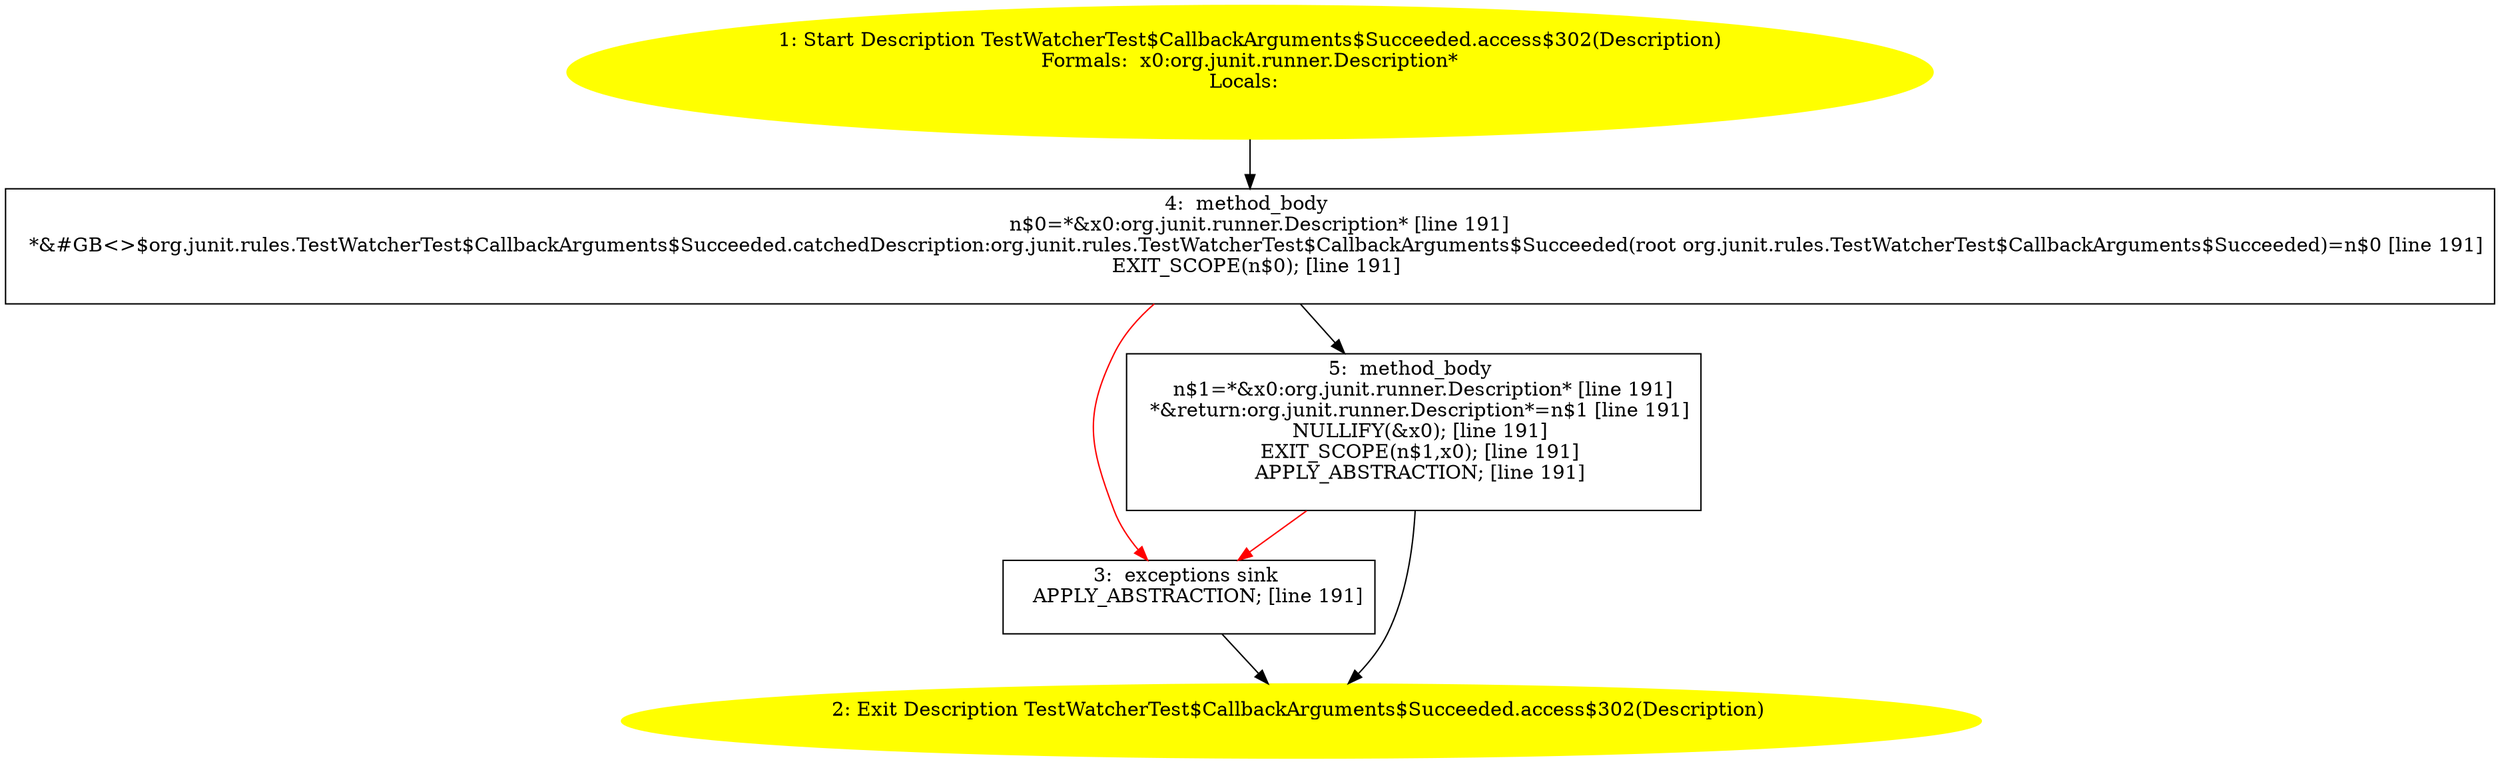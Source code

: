 /* @generated */
digraph cfg {
"org.junit.rules.TestWatcherTest$CallbackArguments$Succeeded.access$302(org.junit.runner.Description).bac4298dfa9bdac238721c461c135daf_1" [label="1: Start Description TestWatcherTest$CallbackArguments$Succeeded.access$302(Description)\nFormals:  x0:org.junit.runner.Description*\nLocals:  \n  " color=yellow style=filled]
	

	 "org.junit.rules.TestWatcherTest$CallbackArguments$Succeeded.access$302(org.junit.runner.Description).bac4298dfa9bdac238721c461c135daf_1" -> "org.junit.rules.TestWatcherTest$CallbackArguments$Succeeded.access$302(org.junit.runner.Description).bac4298dfa9bdac238721c461c135daf_4" ;
"org.junit.rules.TestWatcherTest$CallbackArguments$Succeeded.access$302(org.junit.runner.Description).bac4298dfa9bdac238721c461c135daf_2" [label="2: Exit Description TestWatcherTest$CallbackArguments$Succeeded.access$302(Description) \n  " color=yellow style=filled]
	

"org.junit.rules.TestWatcherTest$CallbackArguments$Succeeded.access$302(org.junit.runner.Description).bac4298dfa9bdac238721c461c135daf_3" [label="3:  exceptions sink \n   APPLY_ABSTRACTION; [line 191]\n " shape="box"]
	

	 "org.junit.rules.TestWatcherTest$CallbackArguments$Succeeded.access$302(org.junit.runner.Description).bac4298dfa9bdac238721c461c135daf_3" -> "org.junit.rules.TestWatcherTest$CallbackArguments$Succeeded.access$302(org.junit.runner.Description).bac4298dfa9bdac238721c461c135daf_2" ;
"org.junit.rules.TestWatcherTest$CallbackArguments$Succeeded.access$302(org.junit.runner.Description).bac4298dfa9bdac238721c461c135daf_4" [label="4:  method_body \n   n$0=*&x0:org.junit.runner.Description* [line 191]\n  *&#GB<>$org.junit.rules.TestWatcherTest$CallbackArguments$Succeeded.catchedDescription:org.junit.rules.TestWatcherTest$CallbackArguments$Succeeded(root org.junit.rules.TestWatcherTest$CallbackArguments$Succeeded)=n$0 [line 191]\n  EXIT_SCOPE(n$0); [line 191]\n " shape="box"]
	

	 "org.junit.rules.TestWatcherTest$CallbackArguments$Succeeded.access$302(org.junit.runner.Description).bac4298dfa9bdac238721c461c135daf_4" -> "org.junit.rules.TestWatcherTest$CallbackArguments$Succeeded.access$302(org.junit.runner.Description).bac4298dfa9bdac238721c461c135daf_5" ;
	 "org.junit.rules.TestWatcherTest$CallbackArguments$Succeeded.access$302(org.junit.runner.Description).bac4298dfa9bdac238721c461c135daf_4" -> "org.junit.rules.TestWatcherTest$CallbackArguments$Succeeded.access$302(org.junit.runner.Description).bac4298dfa9bdac238721c461c135daf_3" [color="red" ];
"org.junit.rules.TestWatcherTest$CallbackArguments$Succeeded.access$302(org.junit.runner.Description).bac4298dfa9bdac238721c461c135daf_5" [label="5:  method_body \n   n$1=*&x0:org.junit.runner.Description* [line 191]\n  *&return:org.junit.runner.Description*=n$1 [line 191]\n  NULLIFY(&x0); [line 191]\n  EXIT_SCOPE(n$1,x0); [line 191]\n  APPLY_ABSTRACTION; [line 191]\n " shape="box"]
	

	 "org.junit.rules.TestWatcherTest$CallbackArguments$Succeeded.access$302(org.junit.runner.Description).bac4298dfa9bdac238721c461c135daf_5" -> "org.junit.rules.TestWatcherTest$CallbackArguments$Succeeded.access$302(org.junit.runner.Description).bac4298dfa9bdac238721c461c135daf_2" ;
	 "org.junit.rules.TestWatcherTest$CallbackArguments$Succeeded.access$302(org.junit.runner.Description).bac4298dfa9bdac238721c461c135daf_5" -> "org.junit.rules.TestWatcherTest$CallbackArguments$Succeeded.access$302(org.junit.runner.Description).bac4298dfa9bdac238721c461c135daf_3" [color="red" ];
}

